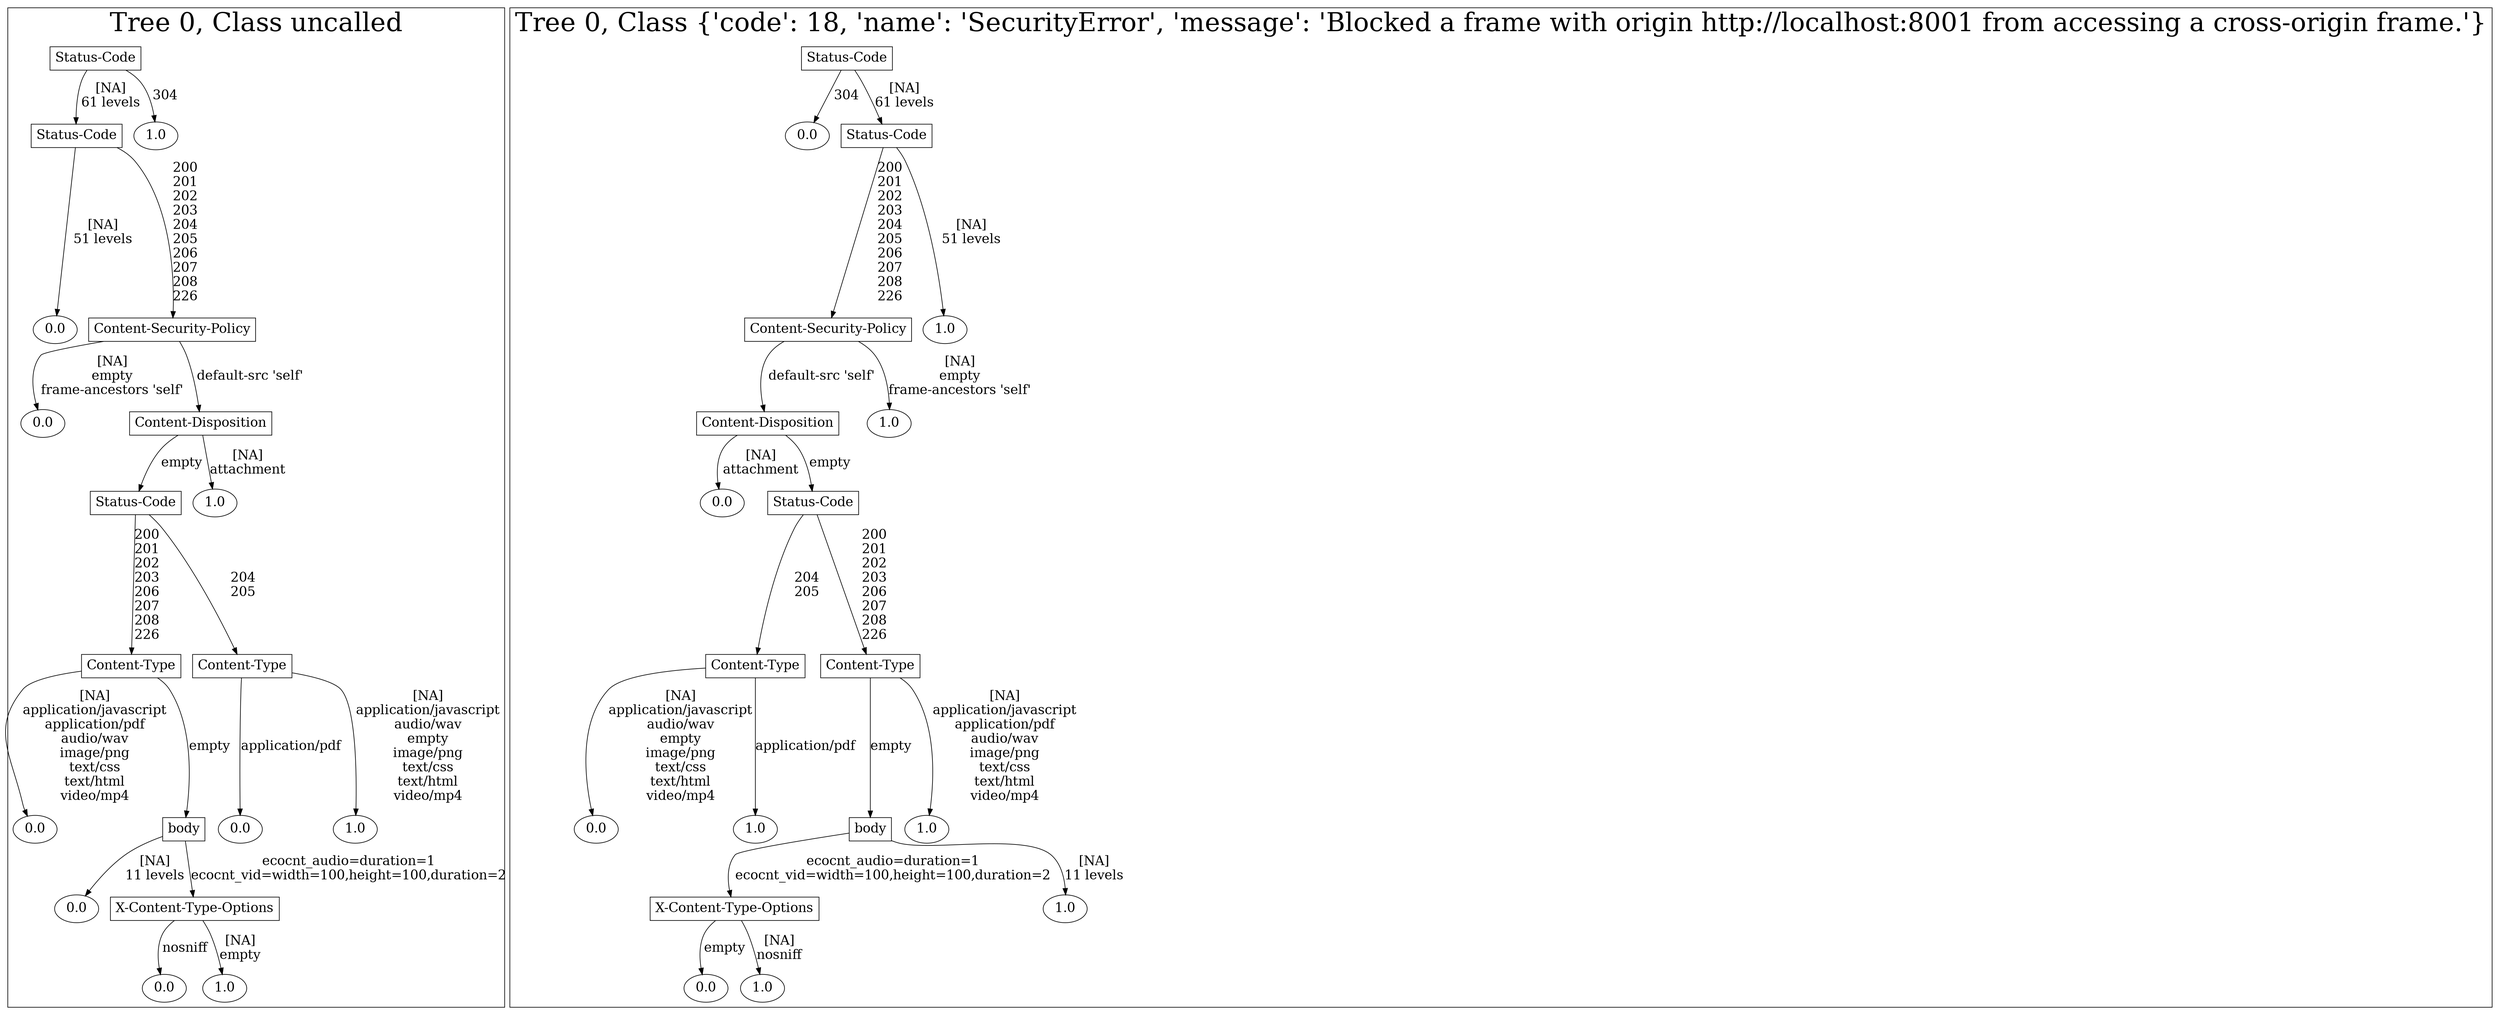 /*
Generated by:
    http://https://github.com/h2oai/h2o-3/tree/master/h2o-genmodel/src/main/java/hex/genmodel/tools/PrintMojo.java
*/

/*
On a mac:

$ brew install graphviz
$ dot -Tpng file.gv -o file.png
$ open file.png
*/

digraph G {

subgraph cluster_0 {
/* Nodes */

/* Level 0 */
{
"SG_0_Node_0" [shape=box, fontsize=20, label="Status-Code"]
}

/* Level 1 */
{
"SG_0_Node_1" [shape=box, fontsize=20, label="Status-Code"]
"SG_0_Node_10" [fontsize=20, label="1.0"]
}

/* Level 2 */
{
"SG_0_Node_11" [fontsize=20, label="0.0"]
"SG_0_Node_3" [shape=box, fontsize=20, label="Content-Security-Policy"]
}

/* Level 3 */
{
"SG_0_Node_12" [fontsize=20, label="0.0"]
"SG_0_Node_4" [shape=box, fontsize=20, label="Content-Disposition"]
}

/* Level 4 */
{
"SG_0_Node_5" [shape=box, fontsize=20, label="Status-Code"]
"SG_0_Node_13" [fontsize=20, label="1.0"]
}

/* Level 5 */
{
"SG_0_Node_6" [shape=box, fontsize=20, label="Content-Type"]
"SG_0_Node_7" [shape=box, fontsize=20, label="Content-Type"]
}

/* Level 6 */
{
"SG_0_Node_14" [fontsize=20, label="0.0"]
"SG_0_Node_8" [shape=box, fontsize=20, label="body"]
"SG_0_Node_15" [fontsize=20, label="0.0"]
"SG_0_Node_16" [fontsize=20, label="1.0"]
}

/* Level 7 */
{
"SG_0_Node_17" [fontsize=20, label="0.0"]
"SG_0_Node_9" [shape=box, fontsize=20, label="X-Content-Type-Options"]
}

/* Level 8 */
{
"SG_0_Node_18" [fontsize=20, label="0.0"]
"SG_0_Node_19" [fontsize=20, label="1.0"]
}

/* Edges */
"SG_0_Node_0" -> "SG_0_Node_1" [fontsize=20, label="[NA]
61 levels
"]
"SG_0_Node_0" -> "SG_0_Node_10" [fontsize=20, label="304
"]
"SG_0_Node_1" -> "SG_0_Node_11" [fontsize=20, label="[NA]
51 levels
"]
"SG_0_Node_1" -> "SG_0_Node_3" [fontsize=20, label="200
201
202
203
204
205
206
207
208
226
"]
"SG_0_Node_3" -> "SG_0_Node_12" [fontsize=20, label="[NA]
empty
frame-ancestors 'self'
"]
"SG_0_Node_3" -> "SG_0_Node_4" [fontsize=20, label="default-src 'self'
"]
"SG_0_Node_4" -> "SG_0_Node_5" [fontsize=20, label="empty
"]
"SG_0_Node_4" -> "SG_0_Node_13" [fontsize=20, label="[NA]
attachment
"]
"SG_0_Node_5" -> "SG_0_Node_6" [fontsize=20, label="200
201
202
203
206
207
208
226
"]
"SG_0_Node_5" -> "SG_0_Node_7" [fontsize=20, label="204
205
"]
"SG_0_Node_7" -> "SG_0_Node_15" [fontsize=20, label="application/pdf
"]
"SG_0_Node_7" -> "SG_0_Node_16" [fontsize=20, label="[NA]
application/javascript
audio/wav
empty
image/png
text/css
text/html
video/mp4
"]
"SG_0_Node_6" -> "SG_0_Node_14" [fontsize=20, label="[NA]
application/javascript
application/pdf
audio/wav
image/png
text/css
text/html
video/mp4
"]
"SG_0_Node_6" -> "SG_0_Node_8" [fontsize=20, label="empty
"]
"SG_0_Node_8" -> "SG_0_Node_17" [fontsize=20, label="[NA]
11 levels
"]
"SG_0_Node_8" -> "SG_0_Node_9" [fontsize=20, label="ecocnt_audio=duration=1
ecocnt_vid=width=100,height=100,duration=2
"]
"SG_0_Node_9" -> "SG_0_Node_18" [fontsize=20, label="nosniff
"]
"SG_0_Node_9" -> "SG_0_Node_19" [fontsize=20, label="[NA]
empty
"]

fontsize=40
label="Tree 0, Class uncalled"
}

subgraph cluster_1 {
/* Nodes */

/* Level 0 */
{
"SG_1_Node_0" [shape=box, fontsize=20, label="Status-Code"]
}

/* Level 1 */
{
"SG_1_Node_10" [fontsize=20, label="0.0"]
"SG_1_Node_1" [shape=box, fontsize=20, label="Status-Code"]
}

/* Level 2 */
{
"SG_1_Node_2" [shape=box, fontsize=20, label="Content-Security-Policy"]
"SG_1_Node_11" [fontsize=20, label="1.0"]
}

/* Level 3 */
{
"SG_1_Node_4" [shape=box, fontsize=20, label="Content-Disposition"]
"SG_1_Node_12" [fontsize=20, label="1.0"]
}

/* Level 4 */
{
"SG_1_Node_13" [fontsize=20, label="0.0"]
"SG_1_Node_5" [shape=box, fontsize=20, label="Status-Code"]
}

/* Level 5 */
{
"SG_1_Node_6" [shape=box, fontsize=20, label="Content-Type"]
"SG_1_Node_7" [shape=box, fontsize=20, label="Content-Type"]
}

/* Level 6 */
{
"SG_1_Node_14" [fontsize=20, label="0.0"]
"SG_1_Node_15" [fontsize=20, label="1.0"]
"SG_1_Node_8" [shape=box, fontsize=20, label="body"]
"SG_1_Node_16" [fontsize=20, label="1.0"]
}

/* Level 7 */
{
"SG_1_Node_9" [shape=box, fontsize=20, label="X-Content-Type-Options"]
"SG_1_Node_17" [fontsize=20, label="1.0"]
}

/* Level 8 */
{
"SG_1_Node_18" [fontsize=20, label="0.0"]
"SG_1_Node_19" [fontsize=20, label="1.0"]
}

/* Edges */
"SG_1_Node_0" -> "SG_1_Node_10" [fontsize=20, label="304
"]
"SG_1_Node_0" -> "SG_1_Node_1" [fontsize=20, label="[NA]
61 levels
"]
"SG_1_Node_1" -> "SG_1_Node_2" [fontsize=20, label="200
201
202
203
204
205
206
207
208
226
"]
"SG_1_Node_1" -> "SG_1_Node_11" [fontsize=20, label="[NA]
51 levels
"]
"SG_1_Node_2" -> "SG_1_Node_4" [fontsize=20, label="default-src 'self'
"]
"SG_1_Node_2" -> "SG_1_Node_12" [fontsize=20, label="[NA]
empty
frame-ancestors 'self'
"]
"SG_1_Node_4" -> "SG_1_Node_13" [fontsize=20, label="[NA]
attachment
"]
"SG_1_Node_4" -> "SG_1_Node_5" [fontsize=20, label="empty
"]
"SG_1_Node_5" -> "SG_1_Node_6" [fontsize=20, label="204
205
"]
"SG_1_Node_5" -> "SG_1_Node_7" [fontsize=20, label="200
201
202
203
206
207
208
226
"]
"SG_1_Node_7" -> "SG_1_Node_8" [fontsize=20, label="empty
"]
"SG_1_Node_7" -> "SG_1_Node_16" [fontsize=20, label="[NA]
application/javascript
application/pdf
audio/wav
image/png
text/css
text/html
video/mp4
"]
"SG_1_Node_8" -> "SG_1_Node_9" [fontsize=20, label="ecocnt_audio=duration=1
ecocnt_vid=width=100,height=100,duration=2
"]
"SG_1_Node_8" -> "SG_1_Node_17" [fontsize=20, label="[NA]
11 levels
"]
"SG_1_Node_9" -> "SG_1_Node_18" [fontsize=20, label="empty
"]
"SG_1_Node_9" -> "SG_1_Node_19" [fontsize=20, label="[NA]
nosniff
"]
"SG_1_Node_6" -> "SG_1_Node_14" [fontsize=20, label="[NA]
application/javascript
audio/wav
empty
image/png
text/css
text/html
video/mp4
"]
"SG_1_Node_6" -> "SG_1_Node_15" [fontsize=20, label="application/pdf
"]

fontsize=40
label="Tree 0, Class {'code': 18, 'name': 'SecurityError', 'message': 'Blocked a frame with origin http://localhost:8001 from accessing a cross-origin frame.'}"
}

}

